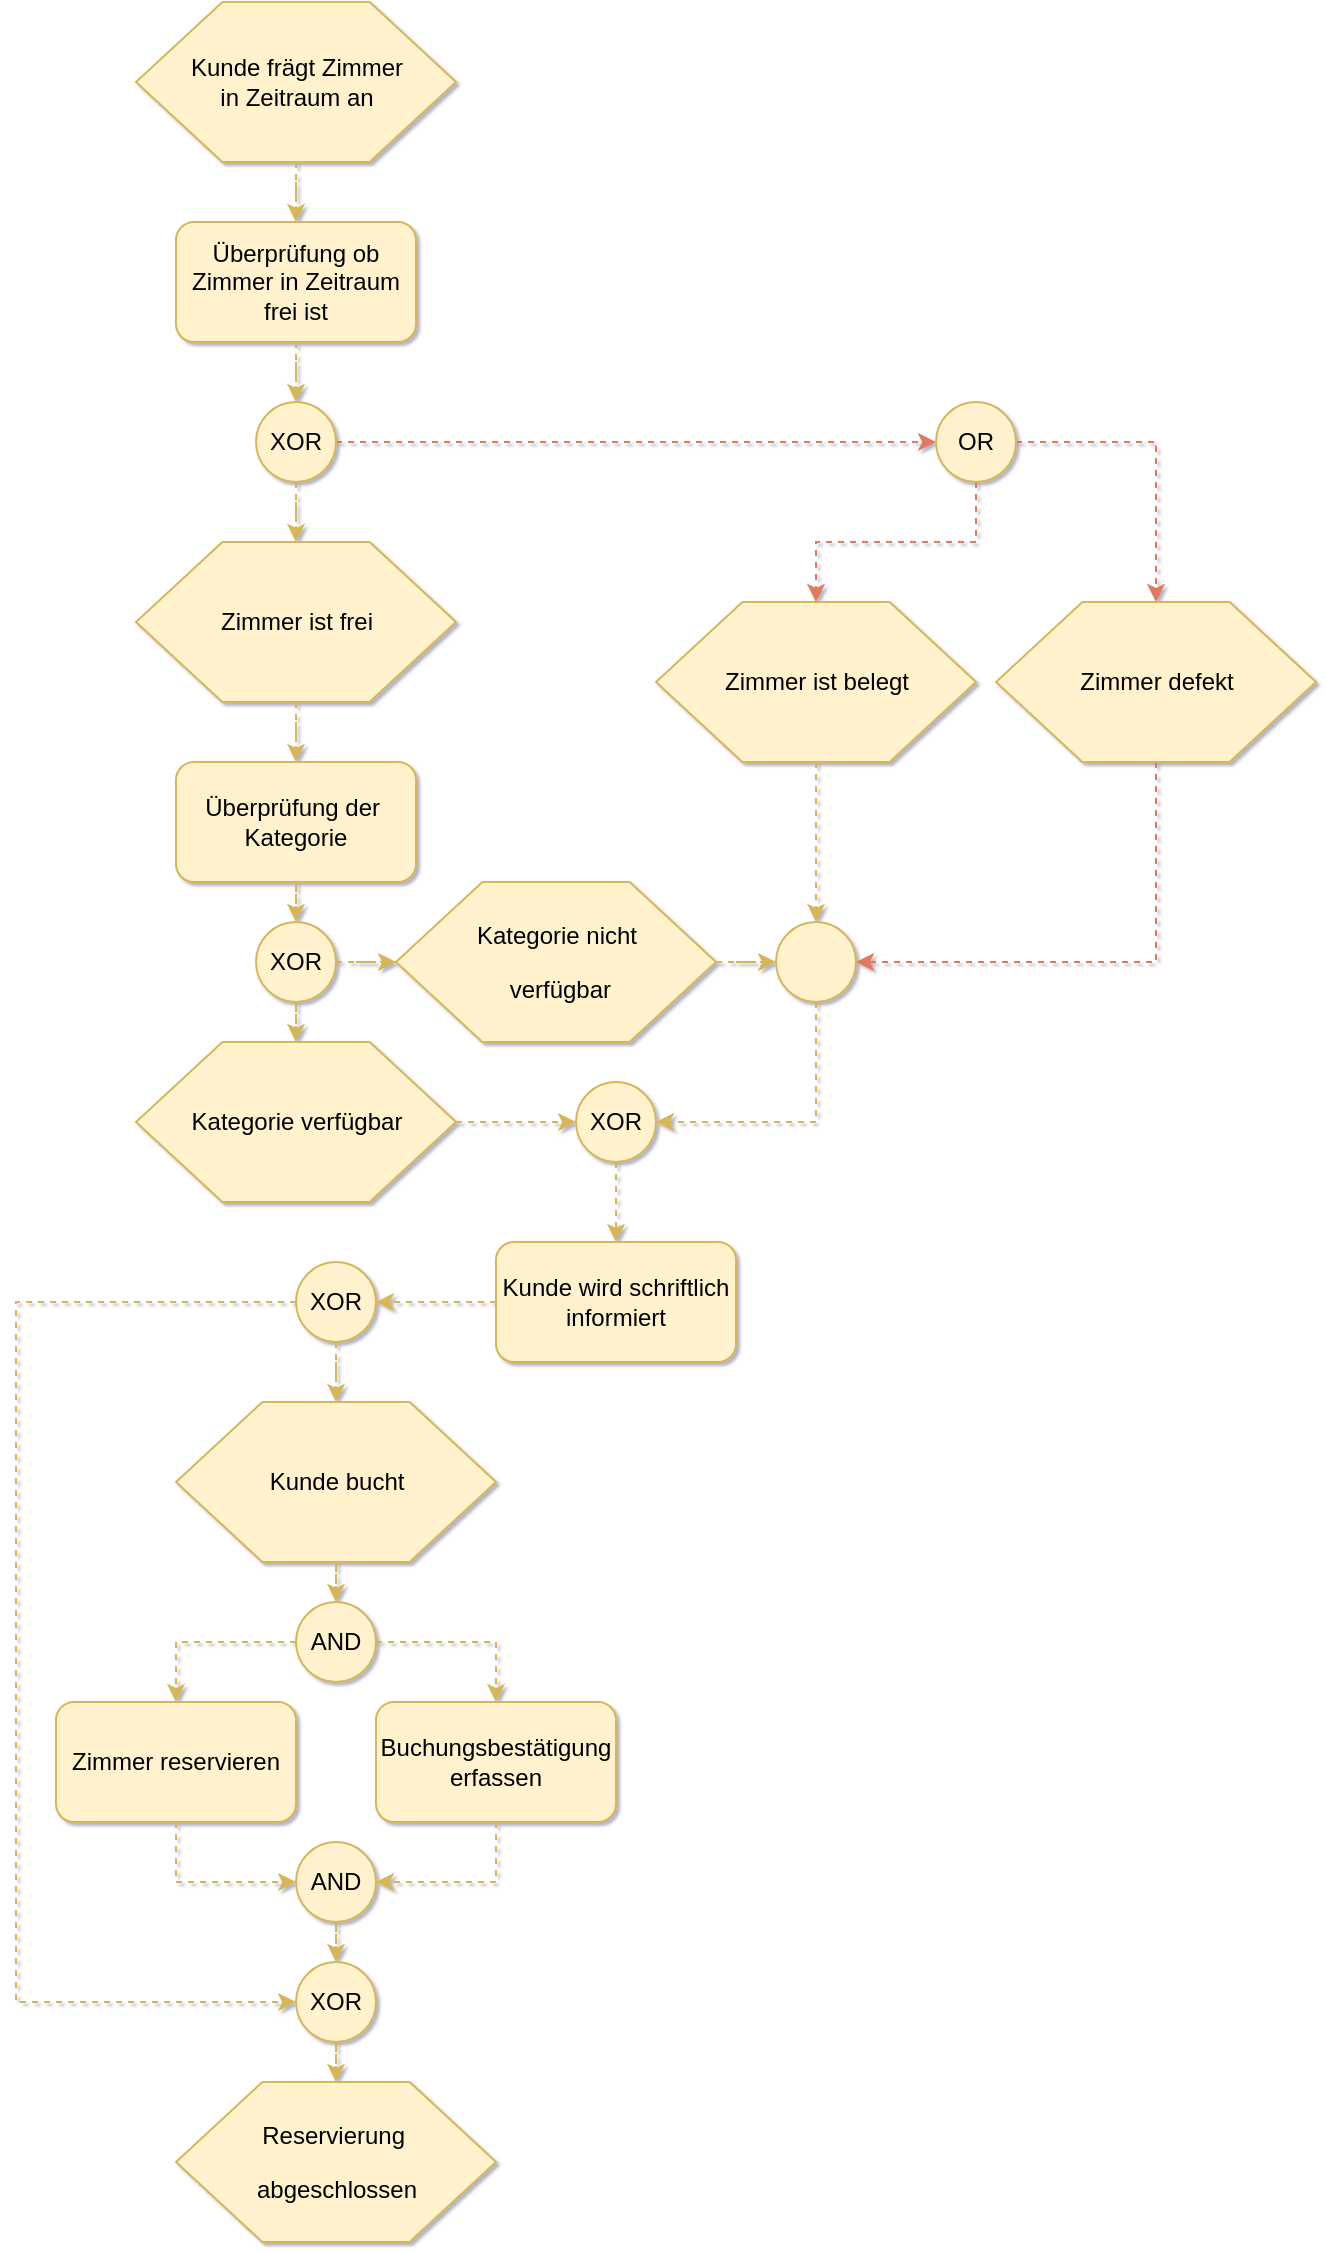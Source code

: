 <mxfile version="20.8.16" type="device"><diagram name="Seite-1" id="pm1W9g3p_Y7LA5IeXaer"><mxGraphModel dx="1434" dy="850" grid="1" gridSize="10" guides="1" tooltips="1" connect="1" arrows="1" fold="1" page="1" pageScale="1" pageWidth="827" pageHeight="1169" math="0" shadow="1"><root><mxCell id="0"/><mxCell id="1" parent="0"/><mxCell id="dK0mHW3J-TpfLGIWaXbh-38" style="edgeStyle=orthogonalEdgeStyle;rounded=0;orthogonalLoop=1;jettySize=auto;html=1;entryX=0.5;entryY=0;entryDx=0;entryDy=0;dashed=1;fillColor=#fff2cc;strokeColor=#d6b656;" edge="1" parent="1" source="dK0mHW3J-TpfLGIWaXbh-39" target="dK0mHW3J-TpfLGIWaXbh-41"><mxGeometry relative="1" as="geometry"/></mxCell><mxCell id="dK0mHW3J-TpfLGIWaXbh-39" value="&lt;p style=&quot;line-height: 120%;&quot;&gt;Kunde frägt Zimmer &lt;br&gt;in Zeitraum an&lt;/p&gt;" style="verticalLabelPosition=middle;verticalAlign=middle;html=1;shape=hexagon;perimeter=hexagonPerimeter2;arcSize=6;size=0.27;labelPosition=center;align=center;fillColor=#fff2cc;strokeColor=#d6b656;" vertex="1" parent="1"><mxGeometry x="90" width="160" height="80" as="geometry"/></mxCell><mxCell id="dK0mHW3J-TpfLGIWaXbh-40" style="edgeStyle=orthogonalEdgeStyle;rounded=0;orthogonalLoop=1;jettySize=auto;html=1;dashed=1;fillColor=#fff2cc;strokeColor=#d6b656;" edge="1" parent="1" source="dK0mHW3J-TpfLGIWaXbh-41" target="dK0mHW3J-TpfLGIWaXbh-44"><mxGeometry relative="1" as="geometry"/></mxCell><mxCell id="dK0mHW3J-TpfLGIWaXbh-41" value="Überprüfung ob Zimmer in Zeitraum frei ist" style="rounded=1;whiteSpace=wrap;html=1;fillColor=#fff2cc;strokeColor=#d6b656;" vertex="1" parent="1"><mxGeometry x="110" y="110" width="120" height="60" as="geometry"/></mxCell><mxCell id="dK0mHW3J-TpfLGIWaXbh-43" style="edgeStyle=orthogonalEdgeStyle;rounded=0;orthogonalLoop=1;jettySize=auto;html=1;entryX=0.5;entryY=0;entryDx=0;entryDy=0;dashed=1;fillColor=#fff2cc;strokeColor=#d6b656;" edge="1" parent="1" source="dK0mHW3J-TpfLGIWaXbh-44" target="dK0mHW3J-TpfLGIWaXbh-46"><mxGeometry relative="1" as="geometry"/></mxCell><mxCell id="dK0mHW3J-TpfLGIWaXbh-82" style="edgeStyle=orthogonalEdgeStyle;rounded=0;orthogonalLoop=1;jettySize=auto;html=1;entryX=0;entryY=0.5;entryDx=0;entryDy=0;dashed=1;strokeColor=#E07A5F;strokeWidth=1;fontSize=8;fontColor=#393C56;fillColor=#F2CC8F;" edge="1" parent="1" source="dK0mHW3J-TpfLGIWaXbh-44" target="dK0mHW3J-TpfLGIWaXbh-81"><mxGeometry relative="1" as="geometry"/></mxCell><mxCell id="dK0mHW3J-TpfLGIWaXbh-44" value="XOR" style="ellipse;whiteSpace=wrap;html=1;aspect=fixed;fillColor=#fff2cc;strokeColor=#d6b656;" vertex="1" parent="1"><mxGeometry x="150" y="200" width="40" height="40" as="geometry"/></mxCell><mxCell id="dK0mHW3J-TpfLGIWaXbh-45" style="edgeStyle=orthogonalEdgeStyle;rounded=0;orthogonalLoop=1;jettySize=auto;html=1;dashed=1;fillColor=#fff2cc;strokeColor=#d6b656;" edge="1" parent="1" source="dK0mHW3J-TpfLGIWaXbh-46" target="dK0mHW3J-TpfLGIWaXbh-50"><mxGeometry relative="1" as="geometry"/></mxCell><mxCell id="dK0mHW3J-TpfLGIWaXbh-46" value="&lt;p style=&quot;line-height: 120%;&quot;&gt;Zimmer ist frei&lt;/p&gt;" style="verticalLabelPosition=middle;verticalAlign=middle;html=1;shape=hexagon;perimeter=hexagonPerimeter2;arcSize=6;size=0.27;labelPosition=center;align=center;fillColor=#fff2cc;strokeColor=#d6b656;" vertex="1" parent="1"><mxGeometry x="90" y="270" width="160" height="80" as="geometry"/></mxCell><mxCell id="dK0mHW3J-TpfLGIWaXbh-47" style="edgeStyle=orthogonalEdgeStyle;rounded=0;orthogonalLoop=1;jettySize=auto;html=1;entryX=0.5;entryY=0;entryDx=0;entryDy=0;dashed=1;fillColor=#fff2cc;strokeColor=#d6b656;" edge="1" parent="1" source="dK0mHW3J-TpfLGIWaXbh-48" target="dK0mHW3J-TpfLGIWaXbh-61"><mxGeometry relative="1" as="geometry"/></mxCell><mxCell id="dK0mHW3J-TpfLGIWaXbh-48" value="&lt;p style=&quot;line-height: 120%;&quot;&gt;Zimmer ist belegt&lt;/p&gt;" style="verticalLabelPosition=middle;verticalAlign=middle;html=1;shape=hexagon;perimeter=hexagonPerimeter2;arcSize=6;size=0.27;labelPosition=center;align=center;fillColor=#fff2cc;strokeColor=#d6b656;" vertex="1" parent="1"><mxGeometry x="350" y="300" width="160" height="80" as="geometry"/></mxCell><mxCell id="dK0mHW3J-TpfLGIWaXbh-49" style="edgeStyle=orthogonalEdgeStyle;rounded=0;orthogonalLoop=1;jettySize=auto;html=1;dashed=1;fillColor=#fff2cc;strokeColor=#d6b656;" edge="1" parent="1" source="dK0mHW3J-TpfLGIWaXbh-50" target="dK0mHW3J-TpfLGIWaXbh-53"><mxGeometry relative="1" as="geometry"/></mxCell><mxCell id="dK0mHW3J-TpfLGIWaXbh-50" value="Überprüfung der&amp;nbsp;&lt;br&gt;Kategorie" style="rounded=1;whiteSpace=wrap;html=1;fillColor=#fff2cc;strokeColor=#d6b656;" vertex="1" parent="1"><mxGeometry x="110" y="380" width="120" height="60" as="geometry"/></mxCell><mxCell id="dK0mHW3J-TpfLGIWaXbh-51" style="edgeStyle=orthogonalEdgeStyle;rounded=0;orthogonalLoop=1;jettySize=auto;html=1;entryX=0;entryY=0.5;entryDx=0;entryDy=0;dashed=1;fillColor=#fff2cc;strokeColor=#d6b656;" edge="1" parent="1" source="dK0mHW3J-TpfLGIWaXbh-53" target="dK0mHW3J-TpfLGIWaXbh-57"><mxGeometry relative="1" as="geometry"/></mxCell><mxCell id="dK0mHW3J-TpfLGIWaXbh-52" style="edgeStyle=orthogonalEdgeStyle;rounded=0;orthogonalLoop=1;jettySize=auto;html=1;entryX=0.5;entryY=0;entryDx=0;entryDy=0;dashed=1;fillColor=#fff2cc;strokeColor=#d6b656;" edge="1" parent="1" source="dK0mHW3J-TpfLGIWaXbh-53" target="dK0mHW3J-TpfLGIWaXbh-55"><mxGeometry relative="1" as="geometry"/></mxCell><mxCell id="dK0mHW3J-TpfLGIWaXbh-53" value="XOR" style="ellipse;whiteSpace=wrap;html=1;aspect=fixed;fillColor=#fff2cc;strokeColor=#d6b656;" vertex="1" parent="1"><mxGeometry x="150" y="460" width="40" height="40" as="geometry"/></mxCell><mxCell id="dK0mHW3J-TpfLGIWaXbh-54" style="edgeStyle=orthogonalEdgeStyle;rounded=0;orthogonalLoop=1;jettySize=auto;html=1;entryX=0;entryY=0.5;entryDx=0;entryDy=0;dashed=1;fillColor=#fff2cc;strokeColor=#d6b656;" edge="1" parent="1" source="dK0mHW3J-TpfLGIWaXbh-55" target="dK0mHW3J-TpfLGIWaXbh-59"><mxGeometry relative="1" as="geometry"/></mxCell><mxCell id="dK0mHW3J-TpfLGIWaXbh-55" value="&lt;p style=&quot;line-height: 120%;&quot;&gt;Kategorie verfügbar&lt;/p&gt;" style="verticalLabelPosition=middle;verticalAlign=middle;html=1;shape=hexagon;perimeter=hexagonPerimeter2;arcSize=6;size=0.27;labelPosition=center;align=center;fillColor=#fff2cc;strokeColor=#d6b656;" vertex="1" parent="1"><mxGeometry x="90" y="520" width="160" height="80" as="geometry"/></mxCell><mxCell id="dK0mHW3J-TpfLGIWaXbh-56" style="edgeStyle=orthogonalEdgeStyle;rounded=0;orthogonalLoop=1;jettySize=auto;html=1;dashed=1;fillColor=#fff2cc;strokeColor=#d6b656;" edge="1" parent="1" source="dK0mHW3J-TpfLGIWaXbh-57" target="dK0mHW3J-TpfLGIWaXbh-61"><mxGeometry relative="1" as="geometry"/></mxCell><mxCell id="dK0mHW3J-TpfLGIWaXbh-57" value="&lt;p style=&quot;line-height: 120%;&quot;&gt;Kategorie nicht&lt;/p&gt;&lt;p style=&quot;line-height: 120%;&quot;&gt;&amp;nbsp;verfügbar&lt;/p&gt;" style="verticalLabelPosition=middle;verticalAlign=middle;html=1;shape=hexagon;perimeter=hexagonPerimeter2;arcSize=6;size=0.27;labelPosition=center;align=center;fillColor=#fff2cc;strokeColor=#d6b656;" vertex="1" parent="1"><mxGeometry x="220" y="440" width="160" height="80" as="geometry"/></mxCell><mxCell id="dK0mHW3J-TpfLGIWaXbh-58" style="edgeStyle=orthogonalEdgeStyle;rounded=0;orthogonalLoop=1;jettySize=auto;html=1;entryX=0.5;entryY=0;entryDx=0;entryDy=0;dashed=1;fillColor=#fff2cc;strokeColor=#d6b656;" edge="1" parent="1" source="dK0mHW3J-TpfLGIWaXbh-59" target="dK0mHW3J-TpfLGIWaXbh-63"><mxGeometry relative="1" as="geometry"/></mxCell><mxCell id="dK0mHW3J-TpfLGIWaXbh-59" value="XOR" style="ellipse;whiteSpace=wrap;html=1;aspect=fixed;fillColor=#fff2cc;strokeColor=#d6b656;" vertex="1" parent="1"><mxGeometry x="310" y="540" width="40" height="40" as="geometry"/></mxCell><mxCell id="dK0mHW3J-TpfLGIWaXbh-60" style="edgeStyle=orthogonalEdgeStyle;rounded=0;orthogonalLoop=1;jettySize=auto;html=1;entryX=1;entryY=0.5;entryDx=0;entryDy=0;dashed=1;exitX=0.5;exitY=1;exitDx=0;exitDy=0;fillColor=#fff2cc;strokeColor=#d6b656;" edge="1" parent="1" source="dK0mHW3J-TpfLGIWaXbh-61" target="dK0mHW3J-TpfLGIWaXbh-59"><mxGeometry relative="1" as="geometry"/></mxCell><mxCell id="dK0mHW3J-TpfLGIWaXbh-61" value="" style="ellipse;whiteSpace=wrap;html=1;aspect=fixed;fillColor=#fff2cc;strokeColor=#d6b656;" vertex="1" parent="1"><mxGeometry x="410" y="460" width="40" height="40" as="geometry"/></mxCell><mxCell id="dK0mHW3J-TpfLGIWaXbh-62" style="edgeStyle=orthogonalEdgeStyle;rounded=0;orthogonalLoop=1;jettySize=auto;html=1;entryX=1;entryY=0.5;entryDx=0;entryDy=0;dashed=1;fillColor=#fff2cc;strokeColor=#d6b656;" edge="1" parent="1" source="dK0mHW3J-TpfLGIWaXbh-63" target="dK0mHW3J-TpfLGIWaXbh-66"><mxGeometry relative="1" as="geometry"/></mxCell><mxCell id="dK0mHW3J-TpfLGIWaXbh-63" value="Kunde wird schriftlich&lt;br&gt;informiert" style="rounded=1;whiteSpace=wrap;html=1;fillColor=#fff2cc;strokeColor=#d6b656;" vertex="1" parent="1"><mxGeometry x="270" y="620" width="120" height="60" as="geometry"/></mxCell><mxCell id="dK0mHW3J-TpfLGIWaXbh-64" style="edgeStyle=orthogonalEdgeStyle;rounded=0;orthogonalLoop=1;jettySize=auto;html=1;entryX=0.5;entryY=0;entryDx=0;entryDy=0;dashed=1;fillColor=#fff2cc;strokeColor=#d6b656;" edge="1" parent="1" source="dK0mHW3J-TpfLGIWaXbh-66" target="dK0mHW3J-TpfLGIWaXbh-68"><mxGeometry relative="1" as="geometry"/></mxCell><mxCell id="dK0mHW3J-TpfLGIWaXbh-65" style="edgeStyle=orthogonalEdgeStyle;rounded=0;orthogonalLoop=1;jettySize=auto;html=1;entryX=0;entryY=0.5;entryDx=0;entryDy=0;dashed=1;fillColor=#fff2cc;strokeColor=#d6b656;" edge="1" parent="1" source="dK0mHW3J-TpfLGIWaXbh-66" target="dK0mHW3J-TpfLGIWaXbh-80"><mxGeometry relative="1" as="geometry"><mxPoint x="30" y="650" as="targetPoint"/><Array as="points"><mxPoint x="30" y="650"/><mxPoint x="30" y="1000"/></Array></mxGeometry></mxCell><mxCell id="dK0mHW3J-TpfLGIWaXbh-66" value="XOR" style="ellipse;whiteSpace=wrap;html=1;aspect=fixed;fillColor=#fff2cc;strokeColor=#d6b656;" vertex="1" parent="1"><mxGeometry x="170" y="630" width="40" height="40" as="geometry"/></mxCell><mxCell id="dK0mHW3J-TpfLGIWaXbh-67" style="edgeStyle=orthogonalEdgeStyle;rounded=0;orthogonalLoop=1;jettySize=auto;html=1;dashed=1;fillColor=#fff2cc;strokeColor=#d6b656;" edge="1" parent="1" source="dK0mHW3J-TpfLGIWaXbh-68" target="dK0mHW3J-TpfLGIWaXbh-71"><mxGeometry relative="1" as="geometry"/></mxCell><mxCell id="dK0mHW3J-TpfLGIWaXbh-68" value="&lt;p style=&quot;line-height: 120%;&quot;&gt;Kunde bucht&lt;/p&gt;" style="verticalLabelPosition=middle;verticalAlign=middle;html=1;shape=hexagon;perimeter=hexagonPerimeter2;arcSize=6;size=0.27;labelPosition=center;align=center;fillColor=#fff2cc;strokeColor=#d6b656;" vertex="1" parent="1"><mxGeometry x="110" y="700" width="160" height="80" as="geometry"/></mxCell><mxCell id="dK0mHW3J-TpfLGIWaXbh-69" style="edgeStyle=orthogonalEdgeStyle;rounded=0;orthogonalLoop=1;jettySize=auto;html=1;dashed=1;exitX=1;exitY=0.5;exitDx=0;exitDy=0;fillColor=#fff2cc;strokeColor=#d6b656;" edge="1" parent="1" source="dK0mHW3J-TpfLGIWaXbh-71" target="dK0mHW3J-TpfLGIWaXbh-75"><mxGeometry relative="1" as="geometry"/></mxCell><mxCell id="dK0mHW3J-TpfLGIWaXbh-70" style="edgeStyle=orthogonalEdgeStyle;rounded=0;orthogonalLoop=1;jettySize=auto;html=1;exitX=0;exitY=0.5;exitDx=0;exitDy=0;dashed=1;fillColor=#fff2cc;strokeColor=#d6b656;" edge="1" parent="1" source="dK0mHW3J-TpfLGIWaXbh-71" target="dK0mHW3J-TpfLGIWaXbh-73"><mxGeometry relative="1" as="geometry"/></mxCell><mxCell id="dK0mHW3J-TpfLGIWaXbh-71" value="AND" style="ellipse;whiteSpace=wrap;html=1;aspect=fixed;fillColor=#fff2cc;strokeColor=#d6b656;" vertex="1" parent="1"><mxGeometry x="170" y="800" width="40" height="40" as="geometry"/></mxCell><mxCell id="dK0mHW3J-TpfLGIWaXbh-72" style="edgeStyle=orthogonalEdgeStyle;rounded=0;orthogonalLoop=1;jettySize=auto;html=1;entryX=0;entryY=0.5;entryDx=0;entryDy=0;dashed=1;fillColor=#fff2cc;strokeColor=#d6b656;" edge="1" parent="1" source="dK0mHW3J-TpfLGIWaXbh-73" target="dK0mHW3J-TpfLGIWaXbh-77"><mxGeometry relative="1" as="geometry"/></mxCell><mxCell id="dK0mHW3J-TpfLGIWaXbh-73" value="Zimmer reservieren" style="rounded=1;whiteSpace=wrap;html=1;fillColor=#fff2cc;strokeColor=#d6b656;" vertex="1" parent="1"><mxGeometry x="50" y="850" width="120" height="60" as="geometry"/></mxCell><mxCell id="dK0mHW3J-TpfLGIWaXbh-74" style="edgeStyle=orthogonalEdgeStyle;rounded=0;orthogonalLoop=1;jettySize=auto;html=1;entryX=1;entryY=0.5;entryDx=0;entryDy=0;dashed=1;fillColor=#fff2cc;strokeColor=#d6b656;" edge="1" parent="1" source="dK0mHW3J-TpfLGIWaXbh-75" target="dK0mHW3J-TpfLGIWaXbh-77"><mxGeometry relative="1" as="geometry"/></mxCell><mxCell id="dK0mHW3J-TpfLGIWaXbh-75" value="Buchungsbestätigung&lt;br&gt;erfassen" style="rounded=1;whiteSpace=wrap;html=1;fillColor=#fff2cc;strokeColor=#d6b656;" vertex="1" parent="1"><mxGeometry x="210" y="850" width="120" height="60" as="geometry"/></mxCell><mxCell id="dK0mHW3J-TpfLGIWaXbh-76" style="edgeStyle=orthogonalEdgeStyle;rounded=0;orthogonalLoop=1;jettySize=auto;html=1;dashed=1;fillColor=#fff2cc;strokeColor=#d6b656;" edge="1" parent="1" source="dK0mHW3J-TpfLGIWaXbh-77" target="dK0mHW3J-TpfLGIWaXbh-80"><mxGeometry relative="1" as="geometry"/></mxCell><mxCell id="dK0mHW3J-TpfLGIWaXbh-77" value="AND" style="ellipse;whiteSpace=wrap;html=1;aspect=fixed;fillColor=#fff2cc;strokeColor=#d6b656;" vertex="1" parent="1"><mxGeometry x="170" y="920" width="40" height="40" as="geometry"/></mxCell><mxCell id="dK0mHW3J-TpfLGIWaXbh-78" value="&lt;p style=&quot;line-height: 120%;&quot;&gt;Reservierung&amp;nbsp;&lt;/p&gt;&lt;p style=&quot;line-height: 120%;&quot;&gt;abgeschlossen&lt;/p&gt;" style="verticalLabelPosition=middle;verticalAlign=middle;html=1;shape=hexagon;perimeter=hexagonPerimeter2;arcSize=6;size=0.27;labelPosition=center;align=center;fillColor=#fff2cc;strokeColor=#d6b656;" vertex="1" parent="1"><mxGeometry x="110" y="1040" width="160" height="80" as="geometry"/></mxCell><mxCell id="dK0mHW3J-TpfLGIWaXbh-79" style="edgeStyle=orthogonalEdgeStyle;rounded=0;orthogonalLoop=1;jettySize=auto;html=1;entryX=0.5;entryY=0;entryDx=0;entryDy=0;dashed=1;fillColor=#fff2cc;strokeColor=#d6b656;" edge="1" parent="1" source="dK0mHW3J-TpfLGIWaXbh-80" target="dK0mHW3J-TpfLGIWaXbh-78"><mxGeometry relative="1" as="geometry"/></mxCell><mxCell id="dK0mHW3J-TpfLGIWaXbh-80" value="XOR" style="ellipse;whiteSpace=wrap;html=1;aspect=fixed;fillColor=#fff2cc;strokeColor=#d6b656;" vertex="1" parent="1"><mxGeometry x="170" y="980" width="40" height="40" as="geometry"/></mxCell><mxCell id="dK0mHW3J-TpfLGIWaXbh-84" style="edgeStyle=orthogonalEdgeStyle;rounded=0;orthogonalLoop=1;jettySize=auto;html=1;entryX=0.5;entryY=0;entryDx=0;entryDy=0;dashed=1;strokeColor=#E07A5F;strokeWidth=1;fontSize=8;fontColor=#393C56;fillColor=#F2CC8F;" edge="1" parent="1" source="dK0mHW3J-TpfLGIWaXbh-81" target="dK0mHW3J-TpfLGIWaXbh-48"><mxGeometry relative="1" as="geometry"/></mxCell><mxCell id="dK0mHW3J-TpfLGIWaXbh-85" style="edgeStyle=orthogonalEdgeStyle;rounded=0;orthogonalLoop=1;jettySize=auto;html=1;entryX=0.5;entryY=0;entryDx=0;entryDy=0;dashed=1;strokeColor=#E07A5F;strokeWidth=1;fontSize=8;fontColor=#393C56;fillColor=#F2CC8F;exitX=1;exitY=0.5;exitDx=0;exitDy=0;" edge="1" parent="1" source="dK0mHW3J-TpfLGIWaXbh-81" target="dK0mHW3J-TpfLGIWaXbh-83"><mxGeometry relative="1" as="geometry"/></mxCell><mxCell id="dK0mHW3J-TpfLGIWaXbh-81" value="OR" style="ellipse;whiteSpace=wrap;html=1;aspect=fixed;fillColor=#fff2cc;strokeColor=#d6b656;" vertex="1" parent="1"><mxGeometry x="490" y="200" width="40" height="40" as="geometry"/></mxCell><mxCell id="dK0mHW3J-TpfLGIWaXbh-86" style="edgeStyle=orthogonalEdgeStyle;rounded=0;orthogonalLoop=1;jettySize=auto;html=1;entryX=1;entryY=0.5;entryDx=0;entryDy=0;dashed=1;strokeColor=#E07A5F;strokeWidth=1;fontSize=8;fontColor=#393C56;fillColor=#F2CC8F;exitX=0.5;exitY=1;exitDx=0;exitDy=0;" edge="1" parent="1" source="dK0mHW3J-TpfLGIWaXbh-83" target="dK0mHW3J-TpfLGIWaXbh-61"><mxGeometry relative="1" as="geometry"/></mxCell><mxCell id="dK0mHW3J-TpfLGIWaXbh-83" value="&lt;p style=&quot;line-height: 120%;&quot;&gt;Zimmer defekt&lt;/p&gt;" style="verticalLabelPosition=middle;verticalAlign=middle;html=1;shape=hexagon;perimeter=hexagonPerimeter2;arcSize=6;size=0.27;labelPosition=center;align=center;fillColor=#fff2cc;strokeColor=#d6b656;" vertex="1" parent="1"><mxGeometry x="520" y="300" width="160" height="80" as="geometry"/></mxCell></root></mxGraphModel></diagram></mxfile>